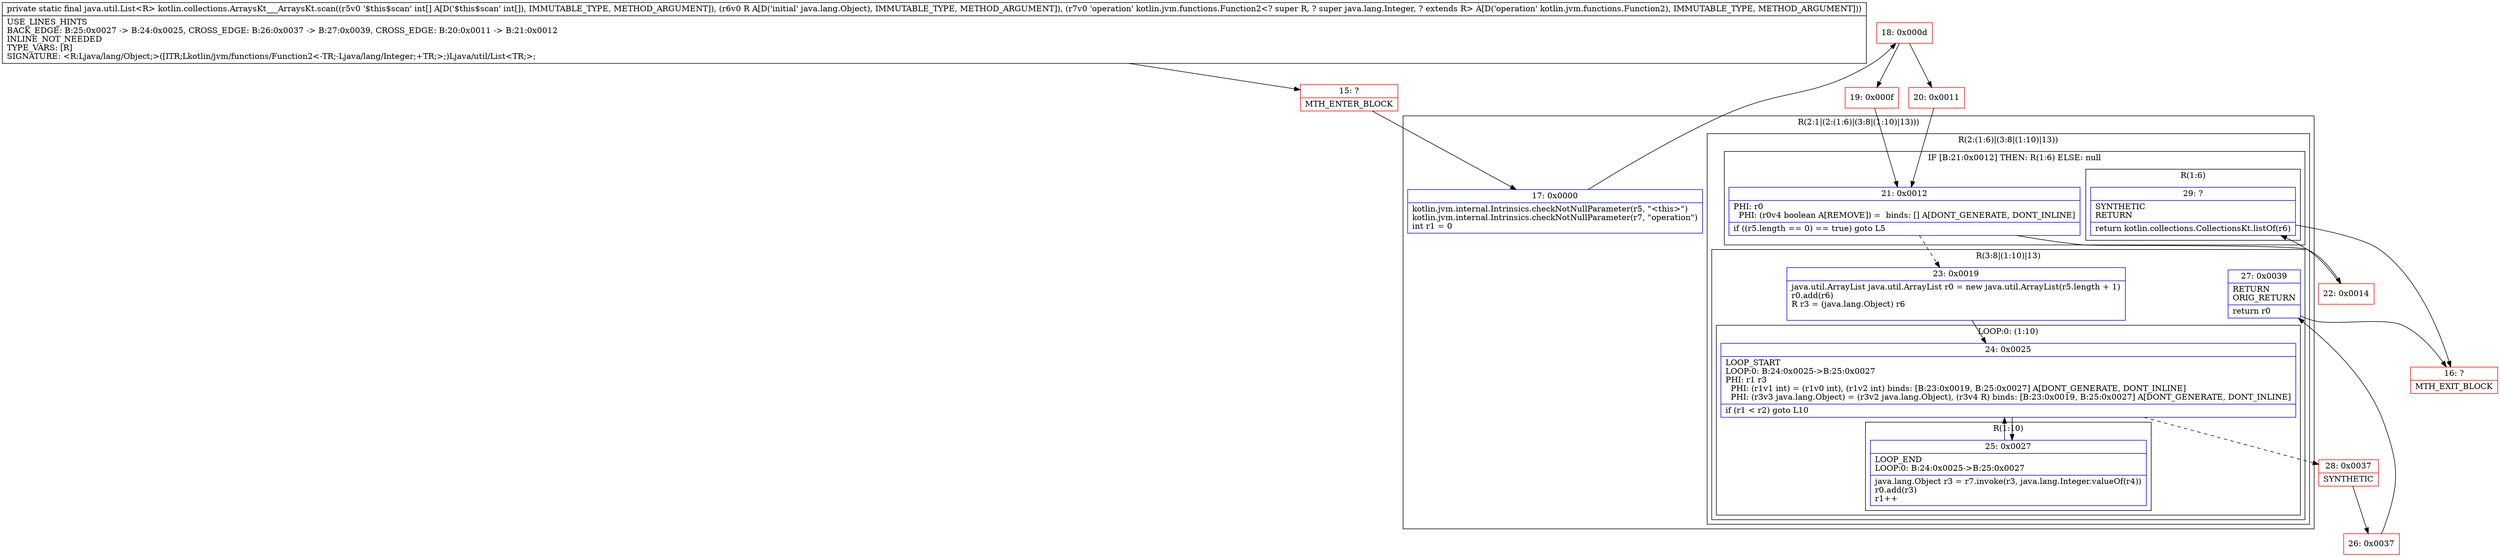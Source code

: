 digraph "CFG forkotlin.collections.ArraysKt___ArraysKt.scan([ILjava\/lang\/Object;Lkotlin\/jvm\/functions\/Function2;)Ljava\/util\/List;" {
subgraph cluster_Region_633611933 {
label = "R(2:1|(2:(1:6)|(3:8|(1:10)|13)))";
node [shape=record,color=blue];
Node_17 [shape=record,label="{17\:\ 0x0000|kotlin.jvm.internal.Intrinsics.checkNotNullParameter(r5, \"\<this\>\")\lkotlin.jvm.internal.Intrinsics.checkNotNullParameter(r7, \"operation\")\lint r1 = 0\l}"];
subgraph cluster_Region_2128599546 {
label = "R(2:(1:6)|(3:8|(1:10)|13))";
node [shape=record,color=blue];
subgraph cluster_IfRegion_390747563 {
label = "IF [B:21:0x0012] THEN: R(1:6) ELSE: null";
node [shape=record,color=blue];
Node_21 [shape=record,label="{21\:\ 0x0012|PHI: r0 \l  PHI: (r0v4 boolean A[REMOVE]) =  binds: [] A[DONT_GENERATE, DONT_INLINE]\l|if ((r5.length == 0) == true) goto L5\l}"];
subgraph cluster_Region_49618964 {
label = "R(1:6)";
node [shape=record,color=blue];
Node_29 [shape=record,label="{29\:\ ?|SYNTHETIC\lRETURN\l|return kotlin.collections.CollectionsKt.listOf(r6)\l}"];
}
}
subgraph cluster_Region_1962761160 {
label = "R(3:8|(1:10)|13)";
node [shape=record,color=blue];
Node_23 [shape=record,label="{23\:\ 0x0019|java.util.ArrayList java.util.ArrayList r0 = new java.util.ArrayList(r5.length + 1)\lr0.add(r6)\lR r3 = (java.lang.Object) r6\l\l}"];
subgraph cluster_LoopRegion_1348247923 {
label = "LOOP:0: (1:10)";
node [shape=record,color=blue];
Node_24 [shape=record,label="{24\:\ 0x0025|LOOP_START\lLOOP:0: B:24:0x0025\-\>B:25:0x0027\lPHI: r1 r3 \l  PHI: (r1v1 int) = (r1v0 int), (r1v2 int) binds: [B:23:0x0019, B:25:0x0027] A[DONT_GENERATE, DONT_INLINE]\l  PHI: (r3v3 java.lang.Object) = (r3v2 java.lang.Object), (r3v4 R) binds: [B:23:0x0019, B:25:0x0027] A[DONT_GENERATE, DONT_INLINE]\l|if (r1 \< r2) goto L10\l}"];
subgraph cluster_Region_1884513711 {
label = "R(1:10)";
node [shape=record,color=blue];
Node_25 [shape=record,label="{25\:\ 0x0027|LOOP_END\lLOOP:0: B:24:0x0025\-\>B:25:0x0027\l|java.lang.Object r3 = r7.invoke(r3, java.lang.Integer.valueOf(r4))\lr0.add(r3)\lr1++\l}"];
}
}
Node_27 [shape=record,label="{27\:\ 0x0039|RETURN\lORIG_RETURN\l|return r0\l}"];
}
}
}
Node_15 [shape=record,color=red,label="{15\:\ ?|MTH_ENTER_BLOCK\l}"];
Node_18 [shape=record,color=red,label="{18\:\ 0x000d}"];
Node_19 [shape=record,color=red,label="{19\:\ 0x000f}"];
Node_22 [shape=record,color=red,label="{22\:\ 0x0014}"];
Node_16 [shape=record,color=red,label="{16\:\ ?|MTH_EXIT_BLOCK\l}"];
Node_28 [shape=record,color=red,label="{28\:\ 0x0037|SYNTHETIC\l}"];
Node_26 [shape=record,color=red,label="{26\:\ 0x0037}"];
Node_20 [shape=record,color=red,label="{20\:\ 0x0011}"];
MethodNode[shape=record,label="{private static final java.util.List\<R\> kotlin.collections.ArraysKt___ArraysKt.scan((r5v0 '$this$scan' int[] A[D('$this$scan' int[]), IMMUTABLE_TYPE, METHOD_ARGUMENT]), (r6v0 R A[D('initial' java.lang.Object), IMMUTABLE_TYPE, METHOD_ARGUMENT]), (r7v0 'operation' kotlin.jvm.functions.Function2\<? super R, ? super java.lang.Integer, ? extends R\> A[D('operation' kotlin.jvm.functions.Function2), IMMUTABLE_TYPE, METHOD_ARGUMENT]))  | USE_LINES_HINTS\lBACK_EDGE: B:25:0x0027 \-\> B:24:0x0025, CROSS_EDGE: B:26:0x0037 \-\> B:27:0x0039, CROSS_EDGE: B:20:0x0011 \-\> B:21:0x0012\lINLINE_NOT_NEEDED\lTYPE_VARS: [R]\lSIGNATURE: \<R:Ljava\/lang\/Object;\>([ITR;Lkotlin\/jvm\/functions\/Function2\<\-TR;\-Ljava\/lang\/Integer;+TR;\>;)Ljava\/util\/List\<TR;\>;\l}"];
MethodNode -> Node_15;Node_17 -> Node_18;
Node_21 -> Node_22;
Node_21 -> Node_23[style=dashed];
Node_29 -> Node_16;
Node_23 -> Node_24;
Node_24 -> Node_25;
Node_24 -> Node_28[style=dashed];
Node_25 -> Node_24;
Node_27 -> Node_16;
Node_15 -> Node_17;
Node_18 -> Node_19;
Node_18 -> Node_20;
Node_19 -> Node_21;
Node_22 -> Node_29;
Node_28 -> Node_26;
Node_26 -> Node_27;
Node_20 -> Node_21;
}


